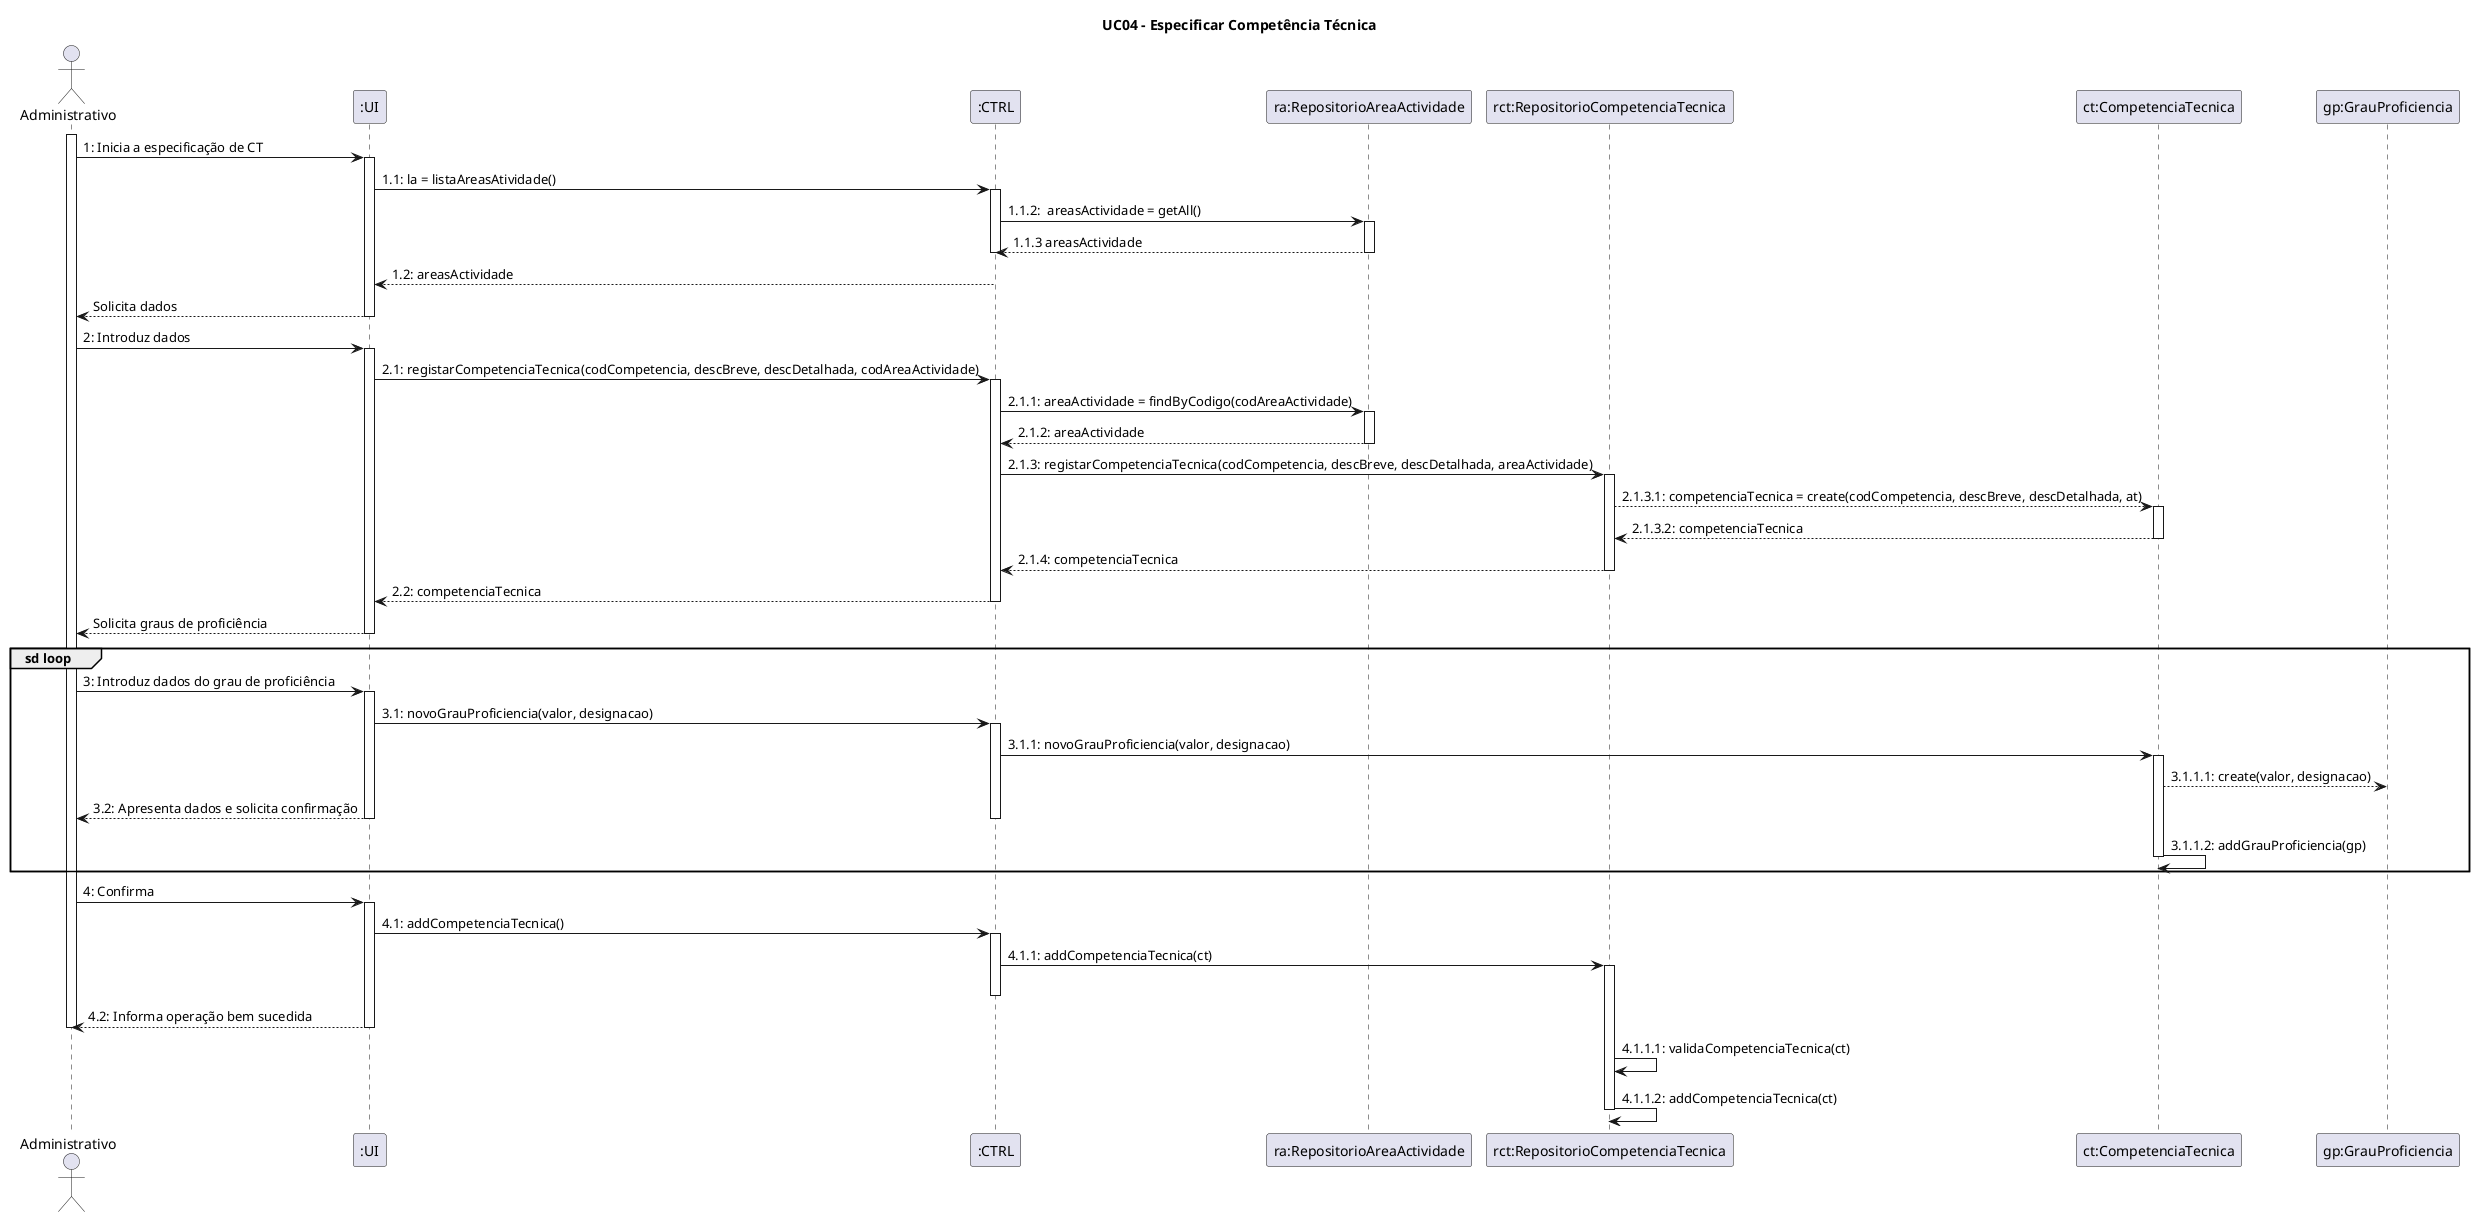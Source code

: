 @startuml
title UC04 - Especificar Competência Técnica

actor Administrativo
participant ":UI" as EspecificarCompetenciaTecnicaUI
participant ":CTRL" as EspecificarCompetenciaTecnicaCTRL
participant "ra:RepositorioAreaActividade" as RepositorioAreaActividade
participant "rct:RepositorioCompetenciaTecnica" as RepositorioCompetenciaTecnica
participant "ct:CompetenciaTecnica" as CompetenciaTecnica
participant "gp:GrauProficiencia" as GrauProficiencia

activate Administrativo

Administrativo -> EspecificarCompetenciaTecnicaUI: 1: Inicia a especificação de CT
activate EspecificarCompetenciaTecnicaUI

EspecificarCompetenciaTecnicaUI -> EspecificarCompetenciaTecnicaCTRL: 1.1: la = listaAreasAtividade()
activate EspecificarCompetenciaTecnicaCTRL

EspecificarCompetenciaTecnicaCTRL -> RepositorioAreaActividade: 1.1.2:  areasActividade = getAll()
activate RepositorioAreaActividade 
RepositorioAreaActividade --> EspecificarCompetenciaTecnicaCTRL: 1.1.3 areasActividade
deactivate RepositorioAreaActividade
deactivate EspecificarCompetenciaTecnicaCTRL
EspecificarCompetenciaTecnicaCTRL --> EspecificarCompetenciaTecnicaUI: 1.2: areasActividade
EspecificarCompetenciaTecnicaUI --> Administrativo: Solicita dados
deactivate EspecificarCompetenciaTecnicaUI


Administrativo -> EspecificarCompetenciaTecnicaUI: 2: Introduz dados
activate EspecificarCompetenciaTecnicaUI

EspecificarCompetenciaTecnicaUI -> EspecificarCompetenciaTecnicaCTRL: 2.1: registarCompetenciaTecnica(codCompetencia, descBreve, descDetalhada, codAreaActividade)
activate EspecificarCompetenciaTecnicaCTRL

EspecificarCompetenciaTecnicaCTRL -> RepositorioAreaActividade : 2.1.1: areaActividade = findByCodigo(codAreaActividade)
activate RepositorioAreaActividade
RepositorioAreaActividade --> EspecificarCompetenciaTecnicaCTRL: 2.1.2: areaActividade
deactivate RepositorioAreaActividade


EspecificarCompetenciaTecnicaCTRL -> RepositorioCompetenciaTecnica: 2.1.3: registarCompetenciaTecnica(codCompetencia, descBreve, descDetalhada, areaActividade) 
activate RepositorioCompetenciaTecnica


RepositorioCompetenciaTecnica --> CompetenciaTecnica: 2.1.3.1: competenciaTecnica = create(codCompetencia, descBreve, descDetalhada, at) 
activate CompetenciaTecnica
CompetenciaTecnica --> RepositorioCompetenciaTecnica: 2.1.3.2: competenciaTecnica
deactivate CompetenciaTecnica
RepositorioCompetenciaTecnica --> EspecificarCompetenciaTecnicaCTRL: 2.1.4: competenciaTecnica
deactivate RepositorioCompetenciaTecnica
EspecificarCompetenciaTecnicaCTRL --> EspecificarCompetenciaTecnicaUI: 2.2: competenciaTecnica
deactivate EspecificarCompetenciaTecnicaCTRL
EspecificarCompetenciaTecnicaUI --> Administrativo: Solicita graus de proficiência
deactivate EspecificarCompetenciaTecnicaUI

group sd loop

Administrativo -> EspecificarCompetenciaTecnicaUI: 3: Introduz dados do grau de proficiência
activate EspecificarCompetenciaTecnicaUI

EspecificarCompetenciaTecnicaUI -> EspecificarCompetenciaTecnicaCTRL: 3.1: novoGrauProficiencia(valor, designacao)
activate EspecificarCompetenciaTecnicaCTRL

EspecificarCompetenciaTecnicaCTRL -> CompetenciaTecnica: 3.1.1: novoGrauProficiencia(valor, designacao)
activate CompetenciaTecnica

CompetenciaTecnica --> GrauProficiencia: 3.1.1.1: create(valor, designacao) 

EspecificarCompetenciaTecnicaUI --> Administrativo: 3.2: Apresenta dados e solicita confirmação
deactivate EspecificarCompetenciaTecnicaUI
deactivate EspecificarCompetenciaTecnicaCTRL

CompetenciaTecnica -> CompetenciaTecnica: 3.1.1.2: addGrauProficiencia(gp)
deactivate CompetenciaTecnica

end

Administrativo -> EspecificarCompetenciaTecnicaUI: 4: Confirma
activate EspecificarCompetenciaTecnicaUI

EspecificarCompetenciaTecnicaUI -> EspecificarCompetenciaTecnicaCTRL: 4.1: addCompetenciaTecnica()
activate EspecificarCompetenciaTecnicaCTRL

EspecificarCompetenciaTecnicaCTRL -> RepositorioCompetenciaTecnica: 4.1.1: addCompetenciaTecnica(ct)
activate RepositorioCompetenciaTecnica
deactivate EspecificarCompetenciaTecnicaCTRL

EspecificarCompetenciaTecnicaUI --> Administrativo: 4.2: Informa operação bem sucedida
deactivate EspecificarCompetenciaTecnicaUI
deactivate Administrativo

RepositorioCompetenciaTecnica -> RepositorioCompetenciaTecnica: 4.1.1.1: validaCompetenciaTecnica(ct)
RepositorioCompetenciaTecnica -> RepositorioCompetenciaTecnica: 4.1.1.2: addCompetenciaTecnica(ct)

deactivate RepositorioCompetenciaTecnica
@enduml